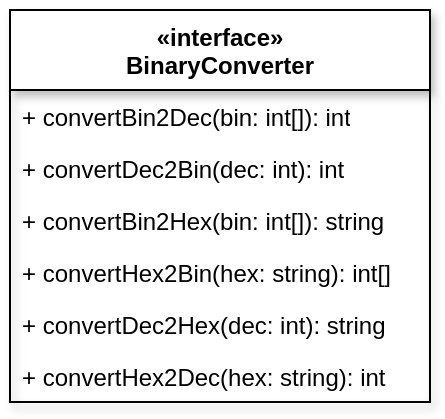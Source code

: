 <mxfile version="23.1.1" type="device">
  <diagram name="Seite-1" id="4Yo9HcndXxqLX3GSRr8o">
    <mxGraphModel dx="984" dy="667" grid="1" gridSize="10" guides="1" tooltips="1" connect="1" arrows="1" fold="1" page="1" pageScale="1" pageWidth="827" pageHeight="1169" math="0" shadow="0">
      <root>
        <mxCell id="0" />
        <mxCell id="1" parent="0" />
        <mxCell id="k8VFPD4uekPoPY280lkt-1" value="«interface»&lt;br style=&quot;border-color: var(--border-color); font-weight: 400;&quot;&gt;&lt;b style=&quot;border-color: var(--border-color);&quot;&gt;BinaryConverter&lt;/b&gt;" style="swimlane;fontStyle=1;align=center;verticalAlign=top;childLayout=stackLayout;horizontal=1;startSize=40;horizontalStack=0;resizeParent=1;resizeParentMax=0;resizeLast=0;collapsible=1;marginBottom=0;whiteSpace=wrap;html=1;shadow=1;" vertex="1" parent="1">
          <mxGeometry x="320" y="350" width="210" height="196" as="geometry" />
        </mxCell>
        <mxCell id="k8VFPD4uekPoPY280lkt-2" value="+ convertBin2Dec(bin: int[]): int" style="text;strokeColor=none;fillColor=none;align=left;verticalAlign=top;spacingLeft=4;spacingRight=4;overflow=hidden;rotatable=0;points=[[0,0.5],[1,0.5]];portConstraint=eastwest;whiteSpace=wrap;html=1;" vertex="1" parent="k8VFPD4uekPoPY280lkt-1">
          <mxGeometry y="40" width="210" height="26" as="geometry" />
        </mxCell>
        <mxCell id="k8VFPD4uekPoPY280lkt-4" value="+ convertDec2Bin(dec: int): int" style="text;strokeColor=none;fillColor=none;align=left;verticalAlign=top;spacingLeft=4;spacingRight=4;overflow=hidden;rotatable=0;points=[[0,0.5],[1,0.5]];portConstraint=eastwest;whiteSpace=wrap;html=1;" vertex="1" parent="k8VFPD4uekPoPY280lkt-1">
          <mxGeometry y="66" width="210" height="26" as="geometry" />
        </mxCell>
        <mxCell id="k8VFPD4uekPoPY280lkt-12" value="+ convertBin2Hex(bin: int[]): string" style="text;strokeColor=none;fillColor=none;align=left;verticalAlign=top;spacingLeft=4;spacingRight=4;overflow=hidden;rotatable=0;points=[[0,0.5],[1,0.5]];portConstraint=eastwest;whiteSpace=wrap;html=1;" vertex="1" parent="k8VFPD4uekPoPY280lkt-1">
          <mxGeometry y="92" width="210" height="26" as="geometry" />
        </mxCell>
        <mxCell id="k8VFPD4uekPoPY280lkt-13" value="+ convertHex2Bin(hex: string): int[]" style="text;strokeColor=none;fillColor=none;align=left;verticalAlign=top;spacingLeft=4;spacingRight=4;overflow=hidden;rotatable=0;points=[[0,0.5],[1,0.5]];portConstraint=eastwest;whiteSpace=wrap;html=1;" vertex="1" parent="k8VFPD4uekPoPY280lkt-1">
          <mxGeometry y="118" width="210" height="26" as="geometry" />
        </mxCell>
        <mxCell id="k8VFPD4uekPoPY280lkt-14" value="+ convertDec2Hex(dec: int): string" style="text;strokeColor=none;fillColor=none;align=left;verticalAlign=top;spacingLeft=4;spacingRight=4;overflow=hidden;rotatable=0;points=[[0,0.5],[1,0.5]];portConstraint=eastwest;whiteSpace=wrap;html=1;" vertex="1" parent="k8VFPD4uekPoPY280lkt-1">
          <mxGeometry y="144" width="210" height="26" as="geometry" />
        </mxCell>
        <mxCell id="k8VFPD4uekPoPY280lkt-15" value="+ convertHex2Dec(hex: string): int" style="text;strokeColor=none;fillColor=none;align=left;verticalAlign=top;spacingLeft=4;spacingRight=4;overflow=hidden;rotatable=0;points=[[0,0.5],[1,0.5]];portConstraint=eastwest;whiteSpace=wrap;html=1;" vertex="1" parent="k8VFPD4uekPoPY280lkt-1">
          <mxGeometry y="170" width="210" height="26" as="geometry" />
        </mxCell>
      </root>
    </mxGraphModel>
  </diagram>
</mxfile>

